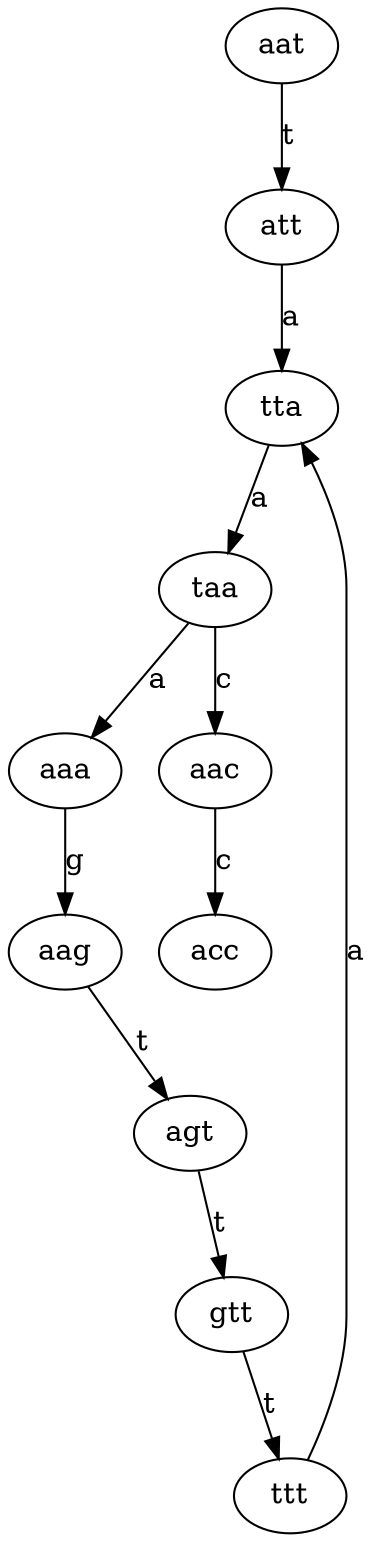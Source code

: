 digraph sample{
	"aat" -> "att" [ label = "t" ];
	"att" -> "tta" [ label = "a" ];
	"tta" -> "taa" [ label = "a" ];
	"taa" -> "aaa" [ label = "a" ];
	"aaa" -> "aag" [ label = "g" ];
	"aag" -> "agt" [ label = "t" ];
	"agt" -> "gtt" [ label = "t" ];
	"gtt" -> "ttt" [ label = "t" ];
	"ttt" -> "tta" [ label = "a" ];
	"taa" -> "aac" [ label = "c" ];
	"aac" -> "acc" [ label = "c" ];
}